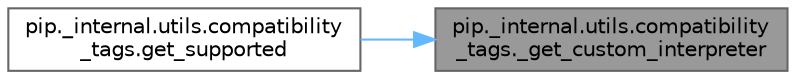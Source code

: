 digraph "pip._internal.utils.compatibility_tags._get_custom_interpreter"
{
 // LATEX_PDF_SIZE
  bgcolor="transparent";
  edge [fontname=Helvetica,fontsize=10,labelfontname=Helvetica,labelfontsize=10];
  node [fontname=Helvetica,fontsize=10,shape=box,height=0.2,width=0.4];
  rankdir="RL";
  Node1 [id="Node000001",label="pip._internal.utils.compatibility\l_tags._get_custom_interpreter",height=0.2,width=0.4,color="gray40", fillcolor="grey60", style="filled", fontcolor="black",tooltip=" "];
  Node1 -> Node2 [id="edge1_Node000001_Node000002",dir="back",color="steelblue1",style="solid",tooltip=" "];
  Node2 [id="Node000002",label="pip._internal.utils.compatibility\l_tags.get_supported",height=0.2,width=0.4,color="grey40", fillcolor="white", style="filled",URL="$namespacepip_1_1__internal_1_1utils_1_1compatibility__tags.html#ac715a4724d188dedb3dda0ff520a9b22",tooltip=" "];
}
